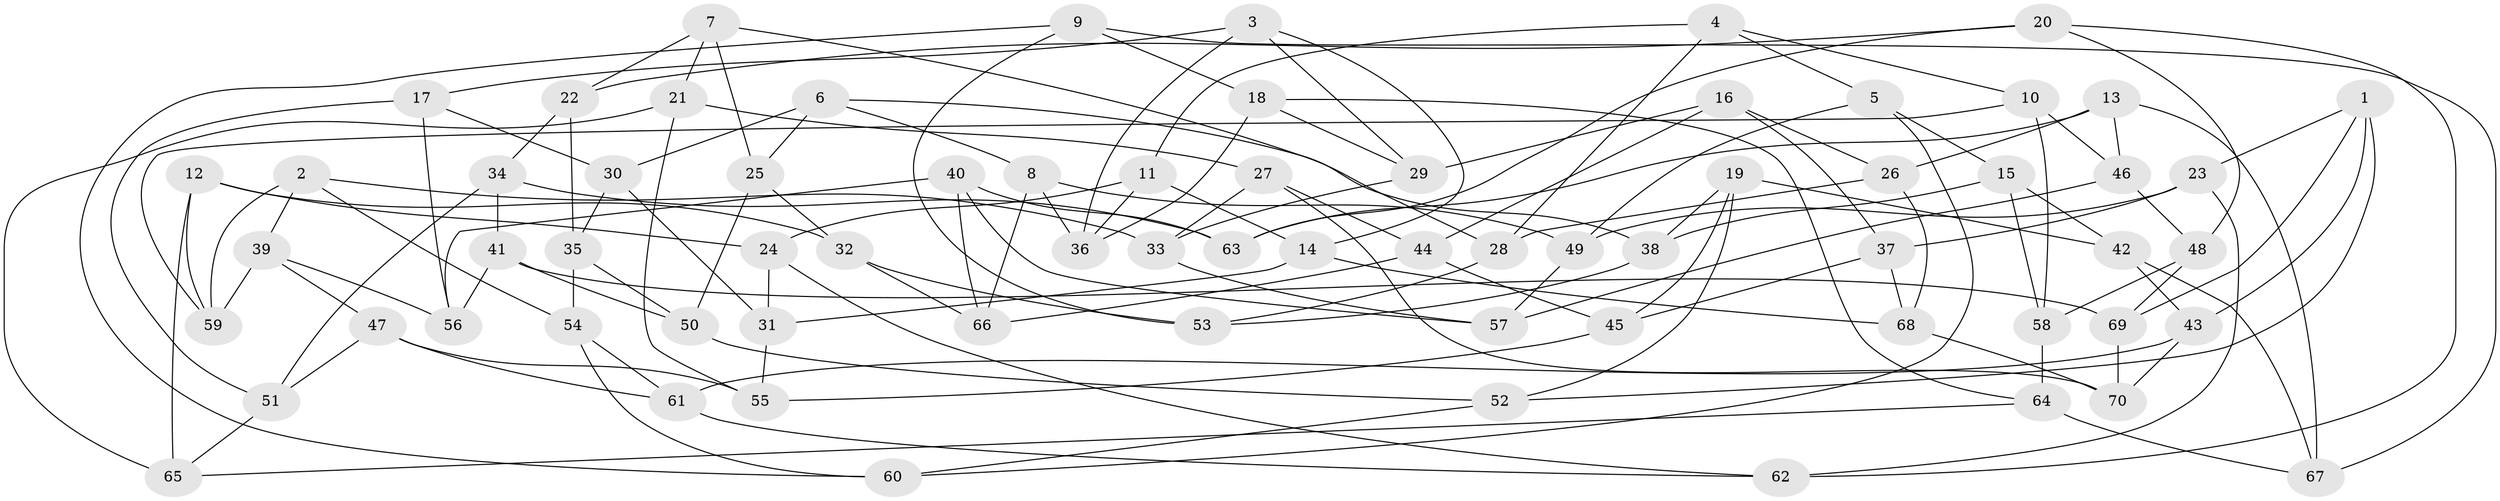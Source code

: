 // coarse degree distribution, {6: 0.6190476190476191, 4: 0.3333333333333333, 5: 0.047619047619047616}
// Generated by graph-tools (version 1.1) at 2025/52/02/27/25 19:52:34]
// undirected, 70 vertices, 140 edges
graph export_dot {
graph [start="1"]
  node [color=gray90,style=filled];
  1;
  2;
  3;
  4;
  5;
  6;
  7;
  8;
  9;
  10;
  11;
  12;
  13;
  14;
  15;
  16;
  17;
  18;
  19;
  20;
  21;
  22;
  23;
  24;
  25;
  26;
  27;
  28;
  29;
  30;
  31;
  32;
  33;
  34;
  35;
  36;
  37;
  38;
  39;
  40;
  41;
  42;
  43;
  44;
  45;
  46;
  47;
  48;
  49;
  50;
  51;
  52;
  53;
  54;
  55;
  56;
  57;
  58;
  59;
  60;
  61;
  62;
  63;
  64;
  65;
  66;
  67;
  68;
  69;
  70;
  1 -- 43;
  1 -- 52;
  1 -- 69;
  1 -- 23;
  2 -- 54;
  2 -- 39;
  2 -- 59;
  2 -- 33;
  3 -- 17;
  3 -- 29;
  3 -- 14;
  3 -- 36;
  4 -- 5;
  4 -- 10;
  4 -- 28;
  4 -- 11;
  5 -- 49;
  5 -- 60;
  5 -- 15;
  6 -- 38;
  6 -- 30;
  6 -- 8;
  6 -- 25;
  7 -- 21;
  7 -- 25;
  7 -- 22;
  7 -- 28;
  8 -- 66;
  8 -- 49;
  8 -- 36;
  9 -- 60;
  9 -- 53;
  9 -- 18;
  9 -- 67;
  10 -- 58;
  10 -- 46;
  10 -- 59;
  11 -- 14;
  11 -- 36;
  11 -- 24;
  12 -- 24;
  12 -- 59;
  12 -- 65;
  12 -- 32;
  13 -- 67;
  13 -- 63;
  13 -- 26;
  13 -- 46;
  14 -- 68;
  14 -- 31;
  15 -- 38;
  15 -- 42;
  15 -- 58;
  16 -- 26;
  16 -- 29;
  16 -- 44;
  16 -- 37;
  17 -- 56;
  17 -- 51;
  17 -- 30;
  18 -- 36;
  18 -- 64;
  18 -- 29;
  19 -- 52;
  19 -- 42;
  19 -- 45;
  19 -- 38;
  20 -- 62;
  20 -- 22;
  20 -- 63;
  20 -- 48;
  21 -- 27;
  21 -- 65;
  21 -- 55;
  22 -- 35;
  22 -- 34;
  23 -- 62;
  23 -- 37;
  23 -- 49;
  24 -- 62;
  24 -- 31;
  25 -- 32;
  25 -- 50;
  26 -- 28;
  26 -- 68;
  27 -- 44;
  27 -- 33;
  27 -- 70;
  28 -- 53;
  29 -- 33;
  30 -- 35;
  30 -- 31;
  31 -- 55;
  32 -- 66;
  32 -- 53;
  33 -- 57;
  34 -- 63;
  34 -- 41;
  34 -- 51;
  35 -- 50;
  35 -- 54;
  37 -- 68;
  37 -- 45;
  38 -- 53;
  39 -- 56;
  39 -- 47;
  39 -- 59;
  40 -- 63;
  40 -- 56;
  40 -- 57;
  40 -- 66;
  41 -- 50;
  41 -- 56;
  41 -- 69;
  42 -- 43;
  42 -- 67;
  43 -- 61;
  43 -- 70;
  44 -- 45;
  44 -- 66;
  45 -- 55;
  46 -- 48;
  46 -- 57;
  47 -- 61;
  47 -- 51;
  47 -- 55;
  48 -- 69;
  48 -- 58;
  49 -- 57;
  50 -- 52;
  51 -- 65;
  52 -- 60;
  54 -- 61;
  54 -- 60;
  58 -- 64;
  61 -- 62;
  64 -- 67;
  64 -- 65;
  68 -- 70;
  69 -- 70;
}
